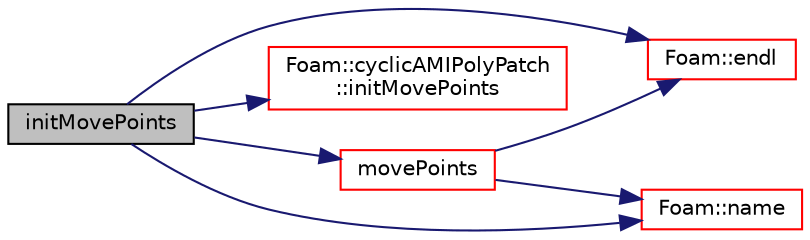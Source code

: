digraph "initMovePoints"
{
  bgcolor="transparent";
  edge [fontname="Helvetica",fontsize="10",labelfontname="Helvetica",labelfontsize="10"];
  node [fontname="Helvetica",fontsize="10",shape=record];
  rankdir="LR";
  Node273 [label="initMovePoints",height=0.2,width=0.4,color="black", fillcolor="grey75", style="filled", fontcolor="black"];
  Node273 -> Node274 [color="midnightblue",fontsize="10",style="solid",fontname="Helvetica"];
  Node274 [label="Foam::endl",height=0.2,width=0.4,color="red",URL="$a21851.html#a2db8fe02a0d3909e9351bb4275b23ce4",tooltip="Add newline and flush stream. "];
  Node273 -> Node276 [color="midnightblue",fontsize="10",style="solid",fontname="Helvetica"];
  Node276 [label="Foam::cyclicAMIPolyPatch\l::initMovePoints",height=0.2,width=0.4,color="red",URL="$a26077.html#a1744dcf0048e4ff7b664f3503e64085d",tooltip="Initialise the patches for moving points. "];
  Node273 -> Node281 [color="midnightblue",fontsize="10",style="solid",fontname="Helvetica"];
  Node281 [label="movePoints",height=0.2,width=0.4,color="red",URL="$a26057.html#a60983bf9f9ad6158ce126c2d96eb1acc",tooltip="Correct patches after moving points. "];
  Node281 -> Node282 [color="midnightblue",fontsize="10",style="solid",fontname="Helvetica"];
  Node282 [label="Foam::name",height=0.2,width=0.4,color="red",URL="$a21851.html#adcb0df2bd4953cb6bb390272d8263c3a",tooltip="Return a string representation of a complex. "];
  Node281 -> Node274 [color="midnightblue",fontsize="10",style="solid",fontname="Helvetica"];
  Node273 -> Node282 [color="midnightblue",fontsize="10",style="solid",fontname="Helvetica"];
}
